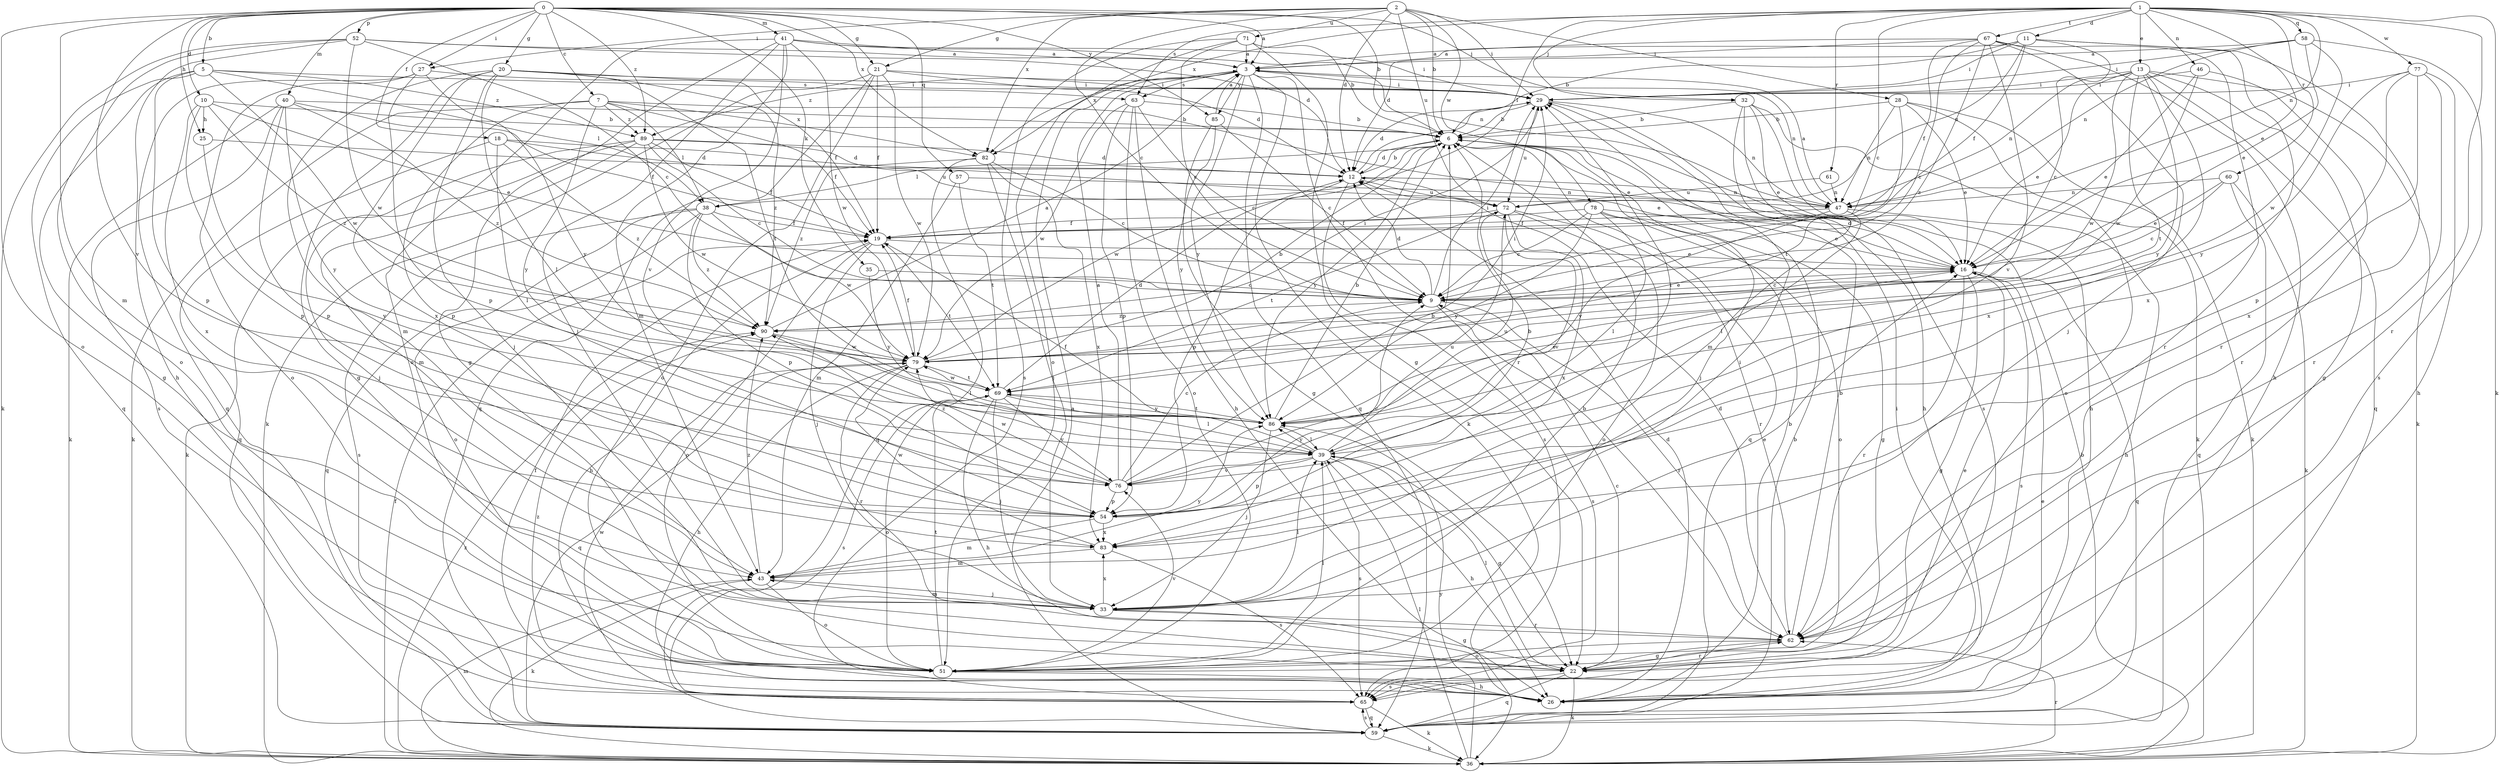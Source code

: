 strict digraph  {
0;
1;
2;
3;
5;
6;
7;
9;
10;
11;
12;
13;
16;
18;
19;
20;
21;
22;
25;
26;
27;
28;
29;
32;
33;
35;
36;
38;
39;
40;
41;
43;
46;
47;
51;
52;
54;
57;
58;
59;
60;
61;
62;
63;
65;
67;
69;
71;
72;
76;
77;
78;
79;
82;
83;
85;
86;
89;
90;
0 -> 3  [label=a];
0 -> 5  [label=b];
0 -> 6  [label=b];
0 -> 7  [label=c];
0 -> 10  [label=d];
0 -> 18  [label=f];
0 -> 20  [label=g];
0 -> 21  [label=g];
0 -> 25  [label=h];
0 -> 27  [label=i];
0 -> 32  [label=j];
0 -> 35  [label=k];
0 -> 40  [label=m];
0 -> 41  [label=m];
0 -> 43  [label=m];
0 -> 51  [label=o];
0 -> 52  [label=p];
0 -> 57  [label=q];
0 -> 76  [label=v];
0 -> 82  [label=x];
0 -> 85  [label=y];
0 -> 89  [label=z];
1 -> 9  [label=c];
1 -> 11  [label=d];
1 -> 13  [label=e];
1 -> 16  [label=e];
1 -> 32  [label=j];
1 -> 36  [label=k];
1 -> 38  [label=l];
1 -> 46  [label=n];
1 -> 47  [label=n];
1 -> 58  [label=q];
1 -> 60  [label=r];
1 -> 61  [label=r];
1 -> 62  [label=r];
1 -> 63  [label=s];
1 -> 67  [label=t];
1 -> 77  [label=w];
1 -> 82  [label=x];
2 -> 6  [label=b];
2 -> 9  [label=c];
2 -> 12  [label=d];
2 -> 21  [label=g];
2 -> 27  [label=i];
2 -> 28  [label=i];
2 -> 29  [label=i];
2 -> 71  [label=u];
2 -> 72  [label=u];
2 -> 78  [label=w];
2 -> 82  [label=x];
3 -> 29  [label=i];
3 -> 36  [label=k];
3 -> 47  [label=n];
3 -> 59  [label=q];
3 -> 62  [label=r];
3 -> 63  [label=s];
3 -> 82  [label=x];
3 -> 85  [label=y];
3 -> 86  [label=y];
3 -> 89  [label=z];
5 -> 22  [label=g];
5 -> 38  [label=l];
5 -> 54  [label=p];
5 -> 59  [label=q];
5 -> 63  [label=s];
5 -> 79  [label=w];
5 -> 89  [label=z];
6 -> 12  [label=d];
6 -> 33  [label=j];
6 -> 38  [label=l];
6 -> 59  [label=q];
6 -> 79  [label=w];
6 -> 86  [label=y];
7 -> 16  [label=e];
7 -> 19  [label=f];
7 -> 36  [label=k];
7 -> 38  [label=l];
7 -> 54  [label=p];
7 -> 82  [label=x];
7 -> 86  [label=y];
7 -> 89  [label=z];
9 -> 12  [label=d];
9 -> 16  [label=e];
9 -> 29  [label=i];
9 -> 62  [label=r];
9 -> 65  [label=s];
9 -> 90  [label=z];
10 -> 6  [label=b];
10 -> 16  [label=e];
10 -> 25  [label=h];
10 -> 54  [label=p];
10 -> 83  [label=x];
10 -> 90  [label=z];
11 -> 3  [label=a];
11 -> 6  [label=b];
11 -> 9  [label=c];
11 -> 19  [label=f];
11 -> 29  [label=i];
11 -> 62  [label=r];
11 -> 72  [label=u];
11 -> 83  [label=x];
12 -> 6  [label=b];
12 -> 29  [label=i];
12 -> 47  [label=n];
12 -> 54  [label=p];
12 -> 65  [label=s];
12 -> 72  [label=u];
13 -> 16  [label=e];
13 -> 22  [label=g];
13 -> 29  [label=i];
13 -> 36  [label=k];
13 -> 47  [label=n];
13 -> 59  [label=q];
13 -> 69  [label=t];
13 -> 79  [label=w];
13 -> 83  [label=x];
13 -> 86  [label=y];
16 -> 9  [label=c];
16 -> 12  [label=d];
16 -> 22  [label=g];
16 -> 59  [label=q];
16 -> 62  [label=r];
16 -> 65  [label=s];
18 -> 12  [label=d];
18 -> 39  [label=l];
18 -> 59  [label=q];
18 -> 72  [label=u];
18 -> 90  [label=z];
19 -> 16  [label=e];
19 -> 26  [label=h];
19 -> 33  [label=j];
19 -> 51  [label=o];
19 -> 69  [label=t];
20 -> 19  [label=f];
20 -> 22  [label=g];
20 -> 29  [label=i];
20 -> 33  [label=j];
20 -> 39  [label=l];
20 -> 43  [label=m];
20 -> 69  [label=t];
20 -> 83  [label=x];
20 -> 90  [label=z];
21 -> 12  [label=d];
21 -> 19  [label=f];
21 -> 29  [label=i];
21 -> 36  [label=k];
21 -> 51  [label=o];
21 -> 59  [label=q];
21 -> 79  [label=w];
22 -> 9  [label=c];
22 -> 16  [label=e];
22 -> 36  [label=k];
22 -> 39  [label=l];
22 -> 59  [label=q];
22 -> 62  [label=r];
22 -> 65  [label=s];
25 -> 12  [label=d];
25 -> 76  [label=v];
26 -> 6  [label=b];
26 -> 12  [label=d];
26 -> 29  [label=i];
26 -> 90  [label=z];
27 -> 29  [label=i];
27 -> 51  [label=o];
27 -> 54  [label=p];
27 -> 59  [label=q];
27 -> 86  [label=y];
28 -> 6  [label=b];
28 -> 16  [label=e];
28 -> 36  [label=k];
28 -> 47  [label=n];
28 -> 51  [label=o];
28 -> 69  [label=t];
29 -> 6  [label=b];
29 -> 12  [label=d];
29 -> 26  [label=h];
29 -> 47  [label=n];
29 -> 72  [label=u];
32 -> 6  [label=b];
32 -> 16  [label=e];
32 -> 26  [label=h];
32 -> 36  [label=k];
32 -> 43  [label=m];
32 -> 65  [label=s];
33 -> 16  [label=e];
33 -> 22  [label=g];
33 -> 29  [label=i];
33 -> 39  [label=l];
33 -> 43  [label=m];
33 -> 62  [label=r];
33 -> 83  [label=x];
35 -> 9  [label=c];
35 -> 86  [label=y];
36 -> 6  [label=b];
36 -> 19  [label=f];
36 -> 39  [label=l];
36 -> 43  [label=m];
36 -> 62  [label=r];
36 -> 86  [label=y];
36 -> 90  [label=z];
38 -> 19  [label=f];
38 -> 51  [label=o];
38 -> 54  [label=p];
38 -> 59  [label=q];
38 -> 65  [label=s];
38 -> 79  [label=w];
38 -> 90  [label=z];
39 -> 19  [label=f];
39 -> 22  [label=g];
39 -> 26  [label=h];
39 -> 29  [label=i];
39 -> 54  [label=p];
39 -> 65  [label=s];
39 -> 72  [label=u];
39 -> 76  [label=v];
39 -> 86  [label=y];
40 -> 6  [label=b];
40 -> 19  [label=f];
40 -> 36  [label=k];
40 -> 54  [label=p];
40 -> 65  [label=s];
40 -> 86  [label=y];
40 -> 90  [label=z];
41 -> 3  [label=a];
41 -> 22  [label=g];
41 -> 29  [label=i];
41 -> 33  [label=j];
41 -> 43  [label=m];
41 -> 47  [label=n];
41 -> 51  [label=o];
41 -> 76  [label=v];
41 -> 79  [label=w];
43 -> 33  [label=j];
43 -> 36  [label=k];
43 -> 51  [label=o];
43 -> 86  [label=y];
43 -> 90  [label=z];
46 -> 16  [label=e];
46 -> 29  [label=i];
46 -> 62  [label=r];
46 -> 79  [label=w];
47 -> 3  [label=a];
47 -> 19  [label=f];
47 -> 26  [label=h];
47 -> 39  [label=l];
47 -> 86  [label=y];
51 -> 6  [label=b];
51 -> 26  [label=h];
51 -> 39  [label=l];
51 -> 69  [label=t];
51 -> 76  [label=v];
52 -> 3  [label=a];
52 -> 9  [label=c];
52 -> 12  [label=d];
52 -> 26  [label=h];
52 -> 36  [label=k];
52 -> 51  [label=o];
52 -> 79  [label=w];
54 -> 6  [label=b];
54 -> 9  [label=c];
54 -> 43  [label=m];
54 -> 83  [label=x];
57 -> 43  [label=m];
57 -> 47  [label=n];
57 -> 69  [label=t];
58 -> 3  [label=a];
58 -> 16  [label=e];
58 -> 29  [label=i];
58 -> 47  [label=n];
58 -> 65  [label=s];
58 -> 79  [label=w];
59 -> 3  [label=a];
59 -> 6  [label=b];
59 -> 16  [label=e];
59 -> 36  [label=k];
59 -> 65  [label=s];
60 -> 9  [label=c];
60 -> 16  [label=e];
60 -> 36  [label=k];
60 -> 47  [label=n];
60 -> 59  [label=q];
61 -> 47  [label=n];
61 -> 72  [label=u];
62 -> 6  [label=b];
62 -> 12  [label=d];
62 -> 22  [label=g];
62 -> 51  [label=o];
63 -> 6  [label=b];
63 -> 9  [label=c];
63 -> 26  [label=h];
63 -> 51  [label=o];
63 -> 54  [label=p];
63 -> 79  [label=w];
65 -> 19  [label=f];
65 -> 36  [label=k];
65 -> 59  [label=q];
65 -> 79  [label=w];
67 -> 3  [label=a];
67 -> 9  [label=c];
67 -> 12  [label=d];
67 -> 19  [label=f];
67 -> 26  [label=h];
67 -> 33  [label=j];
67 -> 62  [label=r];
67 -> 76  [label=v];
67 -> 90  [label=z];
69 -> 12  [label=d];
69 -> 26  [label=h];
69 -> 33  [label=j];
69 -> 39  [label=l];
69 -> 51  [label=o];
69 -> 65  [label=s];
69 -> 76  [label=v];
69 -> 79  [label=w];
69 -> 86  [label=y];
71 -> 3  [label=a];
71 -> 6  [label=b];
71 -> 9  [label=c];
71 -> 22  [label=g];
71 -> 51  [label=o];
71 -> 65  [label=s];
72 -> 19  [label=f];
72 -> 51  [label=o];
72 -> 62  [label=r];
72 -> 69  [label=t];
72 -> 76  [label=v];
72 -> 83  [label=x];
76 -> 3  [label=a];
76 -> 6  [label=b];
76 -> 9  [label=c];
76 -> 54  [label=p];
76 -> 72  [label=u];
76 -> 79  [label=w];
76 -> 90  [label=z];
77 -> 26  [label=h];
77 -> 29  [label=i];
77 -> 54  [label=p];
77 -> 62  [label=r];
77 -> 83  [label=x];
77 -> 86  [label=y];
78 -> 9  [label=c];
78 -> 16  [label=e];
78 -> 19  [label=f];
78 -> 22  [label=g];
78 -> 39  [label=l];
78 -> 51  [label=o];
78 -> 86  [label=y];
79 -> 6  [label=b];
79 -> 19  [label=f];
79 -> 26  [label=h];
79 -> 29  [label=i];
79 -> 59  [label=q];
79 -> 62  [label=r];
79 -> 69  [label=t];
82 -> 9  [label=c];
82 -> 33  [label=j];
82 -> 59  [label=q];
82 -> 83  [label=x];
82 -> 90  [label=z];
83 -> 43  [label=m];
83 -> 65  [label=s];
83 -> 79  [label=w];
85 -> 3  [label=a];
85 -> 9  [label=c];
85 -> 22  [label=g];
85 -> 86  [label=y];
86 -> 6  [label=b];
86 -> 16  [label=e];
86 -> 33  [label=j];
86 -> 39  [label=l];
86 -> 69  [label=t];
89 -> 9  [label=c];
89 -> 12  [label=d];
89 -> 16  [label=e];
89 -> 19  [label=f];
89 -> 33  [label=j];
89 -> 36  [label=k];
89 -> 43  [label=m];
89 -> 79  [label=w];
90 -> 3  [label=a];
90 -> 29  [label=i];
90 -> 39  [label=l];
90 -> 79  [label=w];
}
